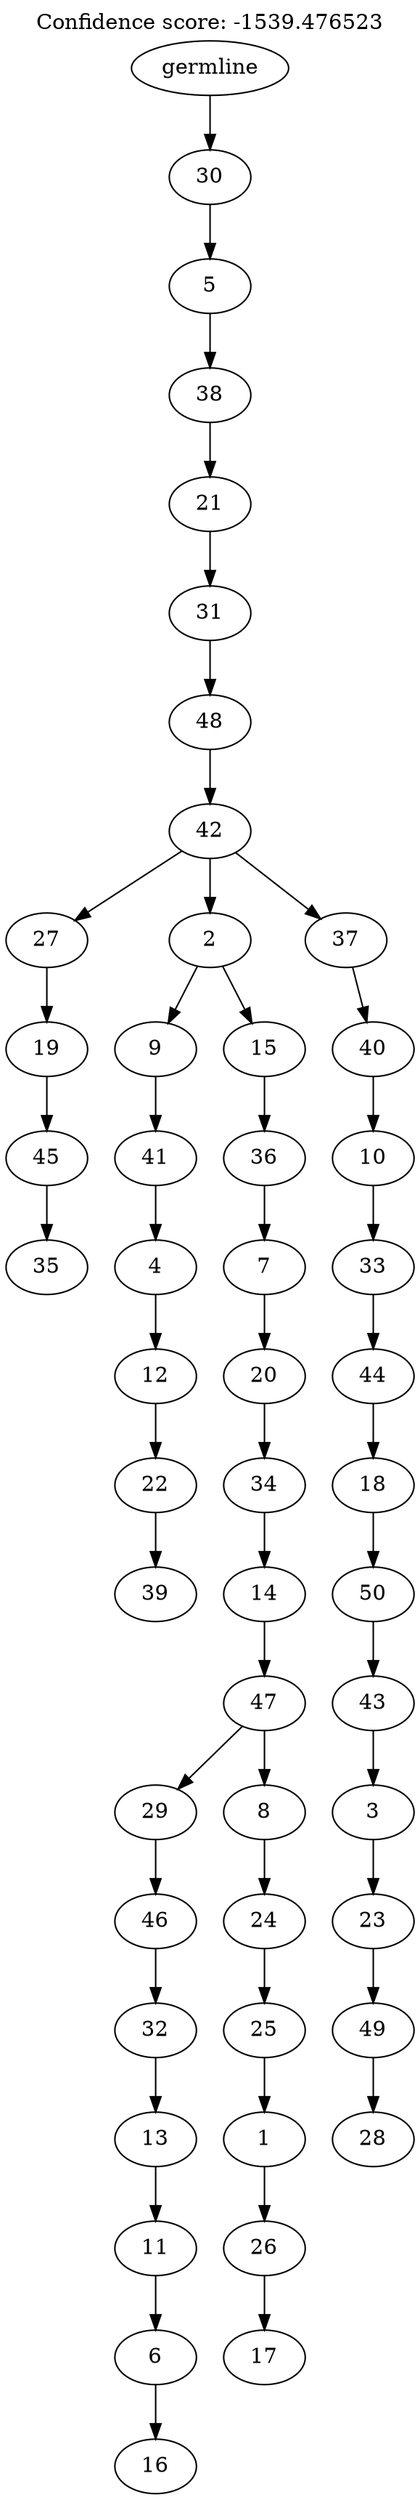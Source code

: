 digraph g {
	"49" -> "50";
	"50" [label="35"];
	"48" -> "49";
	"49" [label="45"];
	"47" -> "48";
	"48" [label="19"];
	"45" -> "46";
	"46" [label="39"];
	"44" -> "45";
	"45" [label="22"];
	"43" -> "44";
	"44" [label="12"];
	"42" -> "43";
	"43" [label="4"];
	"41" -> "42";
	"42" [label="41"];
	"39" -> "40";
	"40" [label="16"];
	"38" -> "39";
	"39" [label="6"];
	"37" -> "38";
	"38" [label="11"];
	"36" -> "37";
	"37" [label="13"];
	"35" -> "36";
	"36" [label="32"];
	"34" -> "35";
	"35" [label="46"];
	"32" -> "33";
	"33" [label="17"];
	"31" -> "32";
	"32" [label="26"];
	"30" -> "31";
	"31" [label="1"];
	"29" -> "30";
	"30" [label="25"];
	"28" -> "29";
	"29" [label="24"];
	"27" -> "28";
	"28" [label="8"];
	"27" -> "34";
	"34" [label="29"];
	"26" -> "27";
	"27" [label="47"];
	"25" -> "26";
	"26" [label="14"];
	"24" -> "25";
	"25" [label="34"];
	"23" -> "24";
	"24" [label="20"];
	"22" -> "23";
	"23" [label="7"];
	"21" -> "22";
	"22" [label="36"];
	"20" -> "21";
	"21" [label="15"];
	"20" -> "41";
	"41" [label="9"];
	"18" -> "19";
	"19" [label="28"];
	"17" -> "18";
	"18" [label="49"];
	"16" -> "17";
	"17" [label="23"];
	"15" -> "16";
	"16" [label="3"];
	"14" -> "15";
	"15" [label="43"];
	"13" -> "14";
	"14" [label="50"];
	"12" -> "13";
	"13" [label="18"];
	"11" -> "12";
	"12" [label="44"];
	"10" -> "11";
	"11" [label="33"];
	"9" -> "10";
	"10" [label="10"];
	"8" -> "9";
	"9" [label="40"];
	"7" -> "8";
	"8" [label="37"];
	"7" -> "20";
	"20" [label="2"];
	"7" -> "47";
	"47" [label="27"];
	"6" -> "7";
	"7" [label="42"];
	"5" -> "6";
	"6" [label="48"];
	"4" -> "5";
	"5" [label="31"];
	"3" -> "4";
	"4" [label="21"];
	"2" -> "3";
	"3" [label="38"];
	"1" -> "2";
	"2" [label="5"];
	"0" -> "1";
	"1" [label="30"];
	"0" [label="germline"];
	labelloc="t";
	label="Confidence score: -1539.476523";
}
